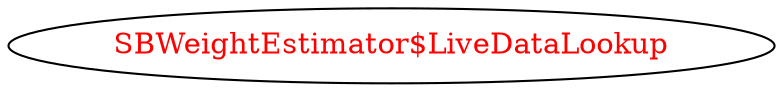 digraph dependencyGraph {
 concentrate=true;
 ranksep="2.0";
 rankdir="LR"; 
 splines="ortho";
"SBWeightEstimator$LiveDataLookup" [fontcolor="red"];
}